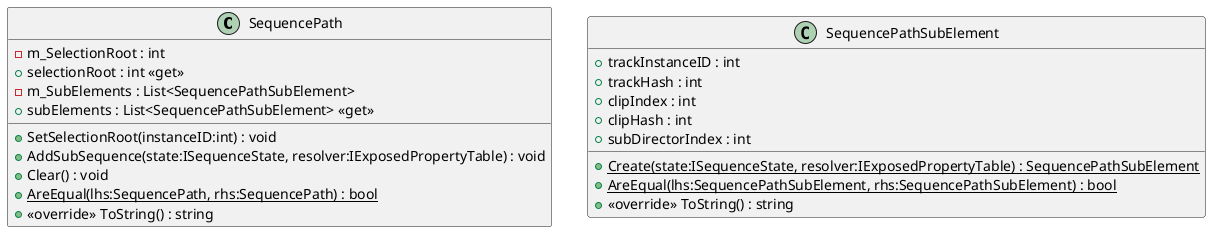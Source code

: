 @startuml
class SequencePath {
    - m_SelectionRoot : int
    + selectionRoot : int <<get>>
    - m_SubElements : List<SequencePathSubElement>
    + subElements : List<SequencePathSubElement> <<get>>
    + SetSelectionRoot(instanceID:int) : void
    + AddSubSequence(state:ISequenceState, resolver:IExposedPropertyTable) : void
    + Clear() : void
    + {static} AreEqual(lhs:SequencePath, rhs:SequencePath) : bool
    + <<override>> ToString() : string
}
class SequencePathSubElement {
    + trackInstanceID : int
    + trackHash : int
    + clipIndex : int
    + clipHash : int
    + subDirectorIndex : int
    + {static} Create(state:ISequenceState, resolver:IExposedPropertyTable) : SequencePathSubElement
    + {static} AreEqual(lhs:SequencePathSubElement, rhs:SequencePathSubElement) : bool
    + <<override>> ToString() : string
}
@enduml
